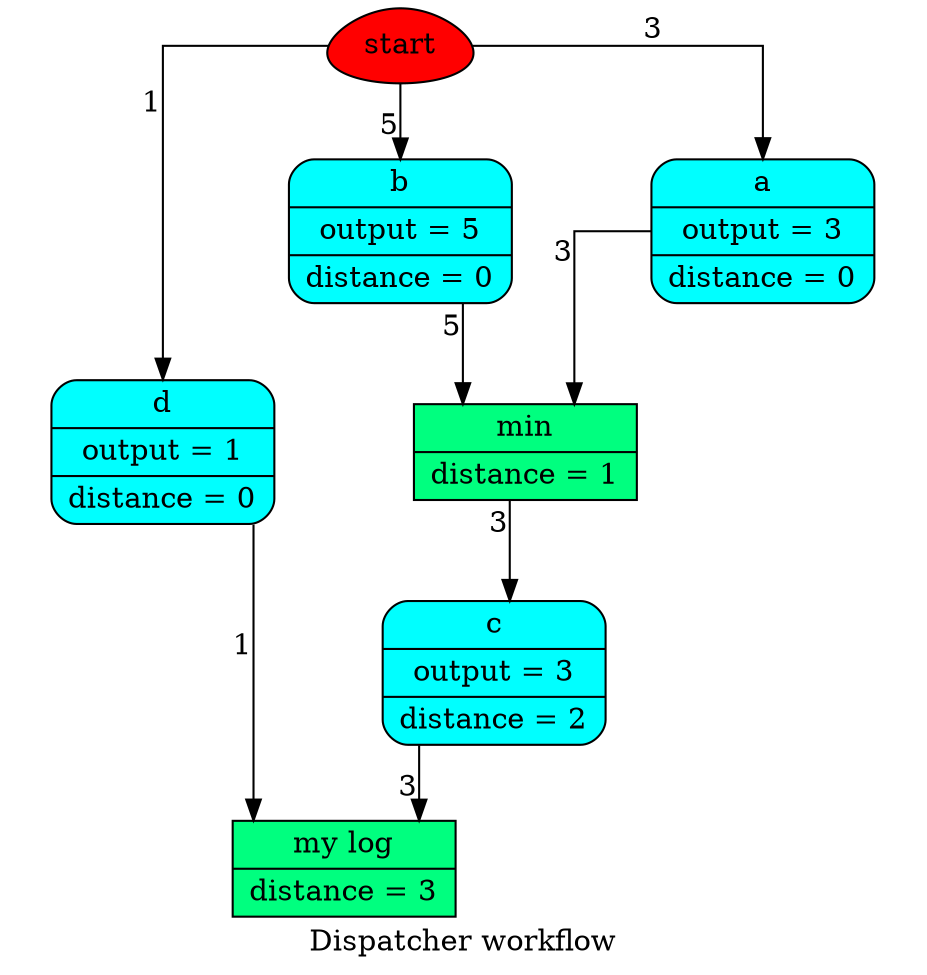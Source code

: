 digraph Dispatcher {
	graph [ratio=1]
	node [style=filled]
	label = "Dispatcher workflow"
	splines = ortho
		Dispatcher_78382088 [label=start fillcolor=red shape=egg]
		Dispatcher_7064534807064601008 [label="{ min | distance = 1 }" fillcolor=springgreen shape=record]
		Dispatcher_2454507358469954929 [label="{ d | output = 1 | distance = 0 }" fillcolor=cyan shape=Mrecord]
		Dispatcher_6185816497042703556 [label="{ b | output = 5 | distance = 0 }" fillcolor=cyan shape=Mrecord]
		"Dispatcher_-6053996528196385240" [label="{ c | output = 3 | distance = 2 }" fillcolor=cyan shape=Mrecord]
		"Dispatcher_-4696413066832825702" [label="{ my log | distance = 3 }" fillcolor=springgreen shape=record]
		Dispatcher_2203997267912285163 [label="{ a | output = 3 | distance = 0 }" fillcolor=cyan shape=Mrecord]
			Dispatcher_7064534807064601008 -> "Dispatcher_-6053996528196385240" [xlabel=3]
			Dispatcher_2454507358469954929 -> "Dispatcher_-4696413066832825702" [xlabel=1]
			Dispatcher_6185816497042703556 -> Dispatcher_7064534807064601008 [xlabel=5]
			"Dispatcher_-6053996528196385240" -> "Dispatcher_-4696413066832825702" [xlabel=3]
			Dispatcher_78382088 -> Dispatcher_2454507358469954929 [xlabel=1]
			Dispatcher_78382088 -> Dispatcher_2203997267912285163 [xlabel=3]
			Dispatcher_78382088 -> Dispatcher_6185816497042703556 [xlabel=5]
			Dispatcher_2203997267912285163 -> Dispatcher_7064534807064601008 [xlabel=3]
}